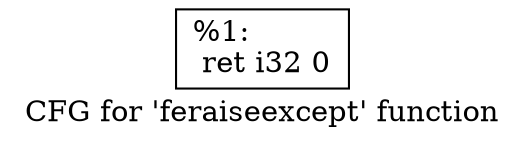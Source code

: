 digraph "CFG for 'feraiseexcept' function" {
	label="CFG for 'feraiseexcept' function";

	Node0x1bef620 [shape=record,label="{%1:\l  ret i32 0\l}"];
}
